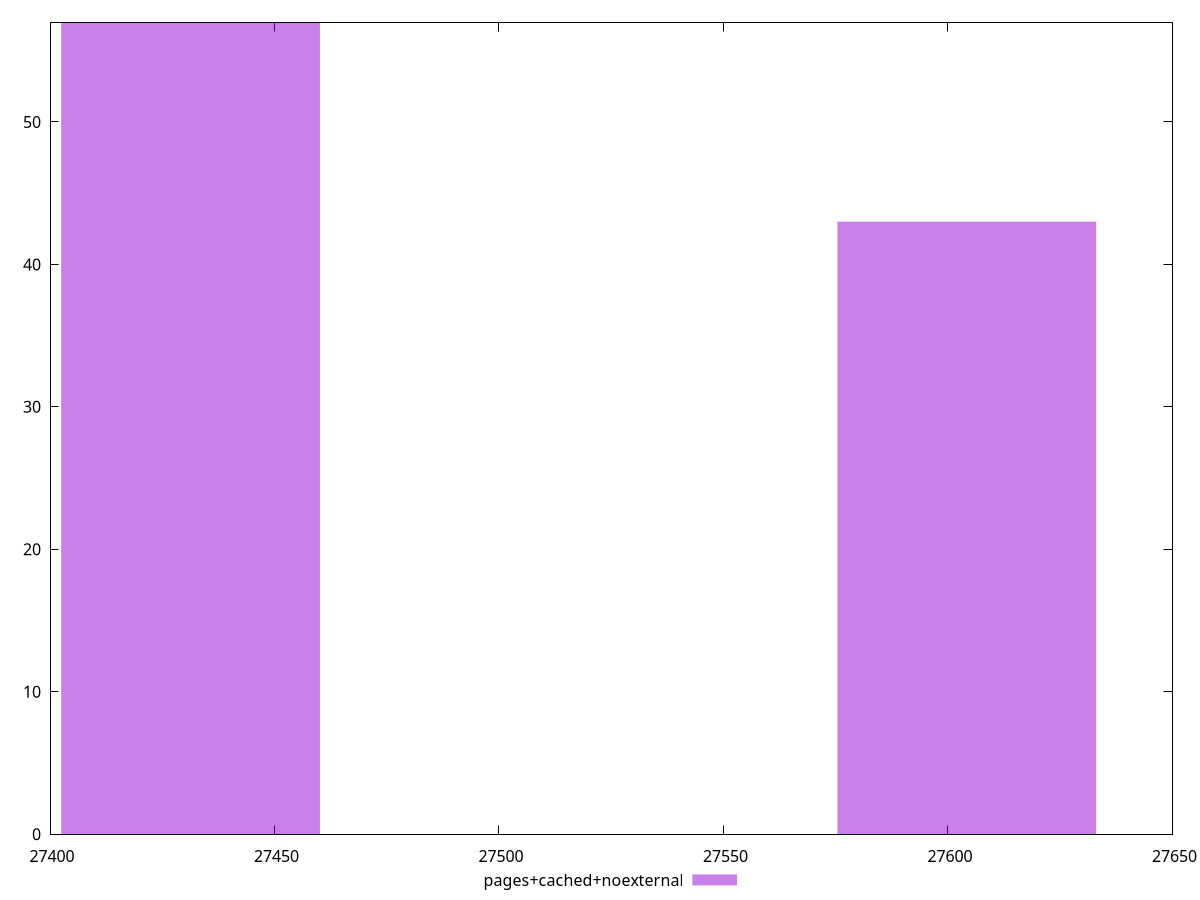 $_pagesCachedNoexternal <<EOF
27604.193517864747 43
27431.30712840004 57
EOF
set key outside below
set terminal pngcairo
set output "report_00004_2020-11-02T20-21-41.718Z/uses-webp-images/pages+cached+noexternal//raw_hist.png"
set yrange [0:57]
set boxwidth 57.62879648823538
set style fill transparent solid 0.5 noborder
plot $_pagesCachedNoexternal title "pages+cached+noexternal" with boxes ,